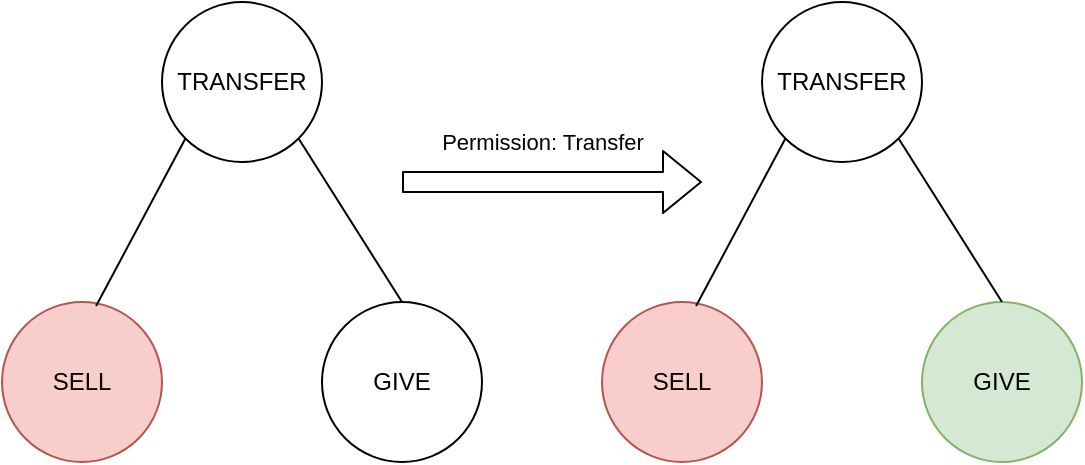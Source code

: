 <mxfile version="13.0.1" type="device"><diagram name="Page-1" id="b5b7bab2-c9e2-2cf4-8b2a-24fd1a2a6d21"><mxGraphModel dx="1422" dy="738" grid="1" gridSize="10" guides="1" tooltips="1" connect="1" arrows="1" fold="1" page="1" pageScale="1" pageWidth="583" pageHeight="413" background="#ffffff" math="0" shadow="0"><root><mxCell id="0"/><mxCell id="1" parent="0"/><mxCell id="4tb1zO24iRlImB3lVsq8-49" value="TRANSFER" style="ellipse;whiteSpace=wrap;html=1;aspect=fixed;" vertex="1" parent="1"><mxGeometry x="100" y="20" width="80" height="80" as="geometry"/></mxCell><mxCell id="4tb1zO24iRlImB3lVsq8-50" value="SELL" style="ellipse;whiteSpace=wrap;html=1;aspect=fixed;fillColor=#f8cecc;strokeColor=#b85450;" vertex="1" parent="1"><mxGeometry x="20" y="170" width="80" height="80" as="geometry"/></mxCell><mxCell id="4tb1zO24iRlImB3lVsq8-51" value="GIVE" style="ellipse;whiteSpace=wrap;html=1;aspect=fixed;" vertex="1" parent="1"><mxGeometry x="180" y="170" width="80" height="80" as="geometry"/></mxCell><mxCell id="4tb1zO24iRlImB3lVsq8-52" value="" style="endArrow=none;html=1;entryX=0;entryY=1;entryDx=0;entryDy=0;exitX=0.588;exitY=0.025;exitDx=0;exitDy=0;exitPerimeter=0;" edge="1" parent="1" source="4tb1zO24iRlImB3lVsq8-50" target="4tb1zO24iRlImB3lVsq8-49"><mxGeometry width="50" height="50" relative="1" as="geometry"><mxPoint x="190" y="280" as="sourcePoint"/><mxPoint x="240" y="230" as="targetPoint"/></mxGeometry></mxCell><mxCell id="4tb1zO24iRlImB3lVsq8-53" value="" style="endArrow=none;html=1;entryX=1;entryY=1;entryDx=0;entryDy=0;exitX=0.5;exitY=0;exitDx=0;exitDy=0;" edge="1" parent="1" source="4tb1zO24iRlImB3lVsq8-51" target="4tb1zO24iRlImB3lVsq8-49"><mxGeometry width="50" height="50" relative="1" as="geometry"><mxPoint x="77.04" y="182" as="sourcePoint"/><mxPoint x="121.716" y="98.284" as="targetPoint"/></mxGeometry></mxCell><mxCell id="4tb1zO24iRlImB3lVsq8-59" value="TRANSFER" style="ellipse;whiteSpace=wrap;html=1;aspect=fixed;" vertex="1" parent="1"><mxGeometry x="400" y="20" width="80" height="80" as="geometry"/></mxCell><mxCell id="4tb1zO24iRlImB3lVsq8-60" value="SELL" style="ellipse;whiteSpace=wrap;html=1;aspect=fixed;fillColor=#f8cecc;strokeColor=#b85450;" vertex="1" parent="1"><mxGeometry x="320" y="170" width="80" height="80" as="geometry"/></mxCell><mxCell id="4tb1zO24iRlImB3lVsq8-61" value="GIVE" style="ellipse;whiteSpace=wrap;html=1;aspect=fixed;fillColor=#d5e8d4;strokeColor=#82b366;" vertex="1" parent="1"><mxGeometry x="480" y="170" width="80" height="80" as="geometry"/></mxCell><mxCell id="4tb1zO24iRlImB3lVsq8-62" value="" style="endArrow=none;html=1;entryX=0;entryY=1;entryDx=0;entryDy=0;exitX=0.588;exitY=0.025;exitDx=0;exitDy=0;exitPerimeter=0;" edge="1" parent="1" source="4tb1zO24iRlImB3lVsq8-60" target="4tb1zO24iRlImB3lVsq8-59"><mxGeometry width="50" height="50" relative="1" as="geometry"><mxPoint x="490" y="280" as="sourcePoint"/><mxPoint x="540" y="230" as="targetPoint"/></mxGeometry></mxCell><mxCell id="4tb1zO24iRlImB3lVsq8-63" value="" style="endArrow=none;html=1;entryX=1;entryY=1;entryDx=0;entryDy=0;exitX=0.5;exitY=0;exitDx=0;exitDy=0;" edge="1" parent="1" source="4tb1zO24iRlImB3lVsq8-61" target="4tb1zO24iRlImB3lVsq8-59"><mxGeometry width="50" height="50" relative="1" as="geometry"><mxPoint x="377.04" y="182" as="sourcePoint"/><mxPoint x="421.716" y="98.284" as="targetPoint"/></mxGeometry></mxCell><mxCell id="4tb1zO24iRlImB3lVsq8-67" value="Permission: Transfer" style="shape=flexArrow;endArrow=classic;html=1;strokeWidth=1;" edge="1" parent="1"><mxGeometry x="-0.067" y="20" width="50" height="50" relative="1" as="geometry"><mxPoint x="220" y="110" as="sourcePoint"/><mxPoint x="370" y="110" as="targetPoint"/><mxPoint as="offset"/></mxGeometry></mxCell></root></mxGraphModel></diagram></mxfile>